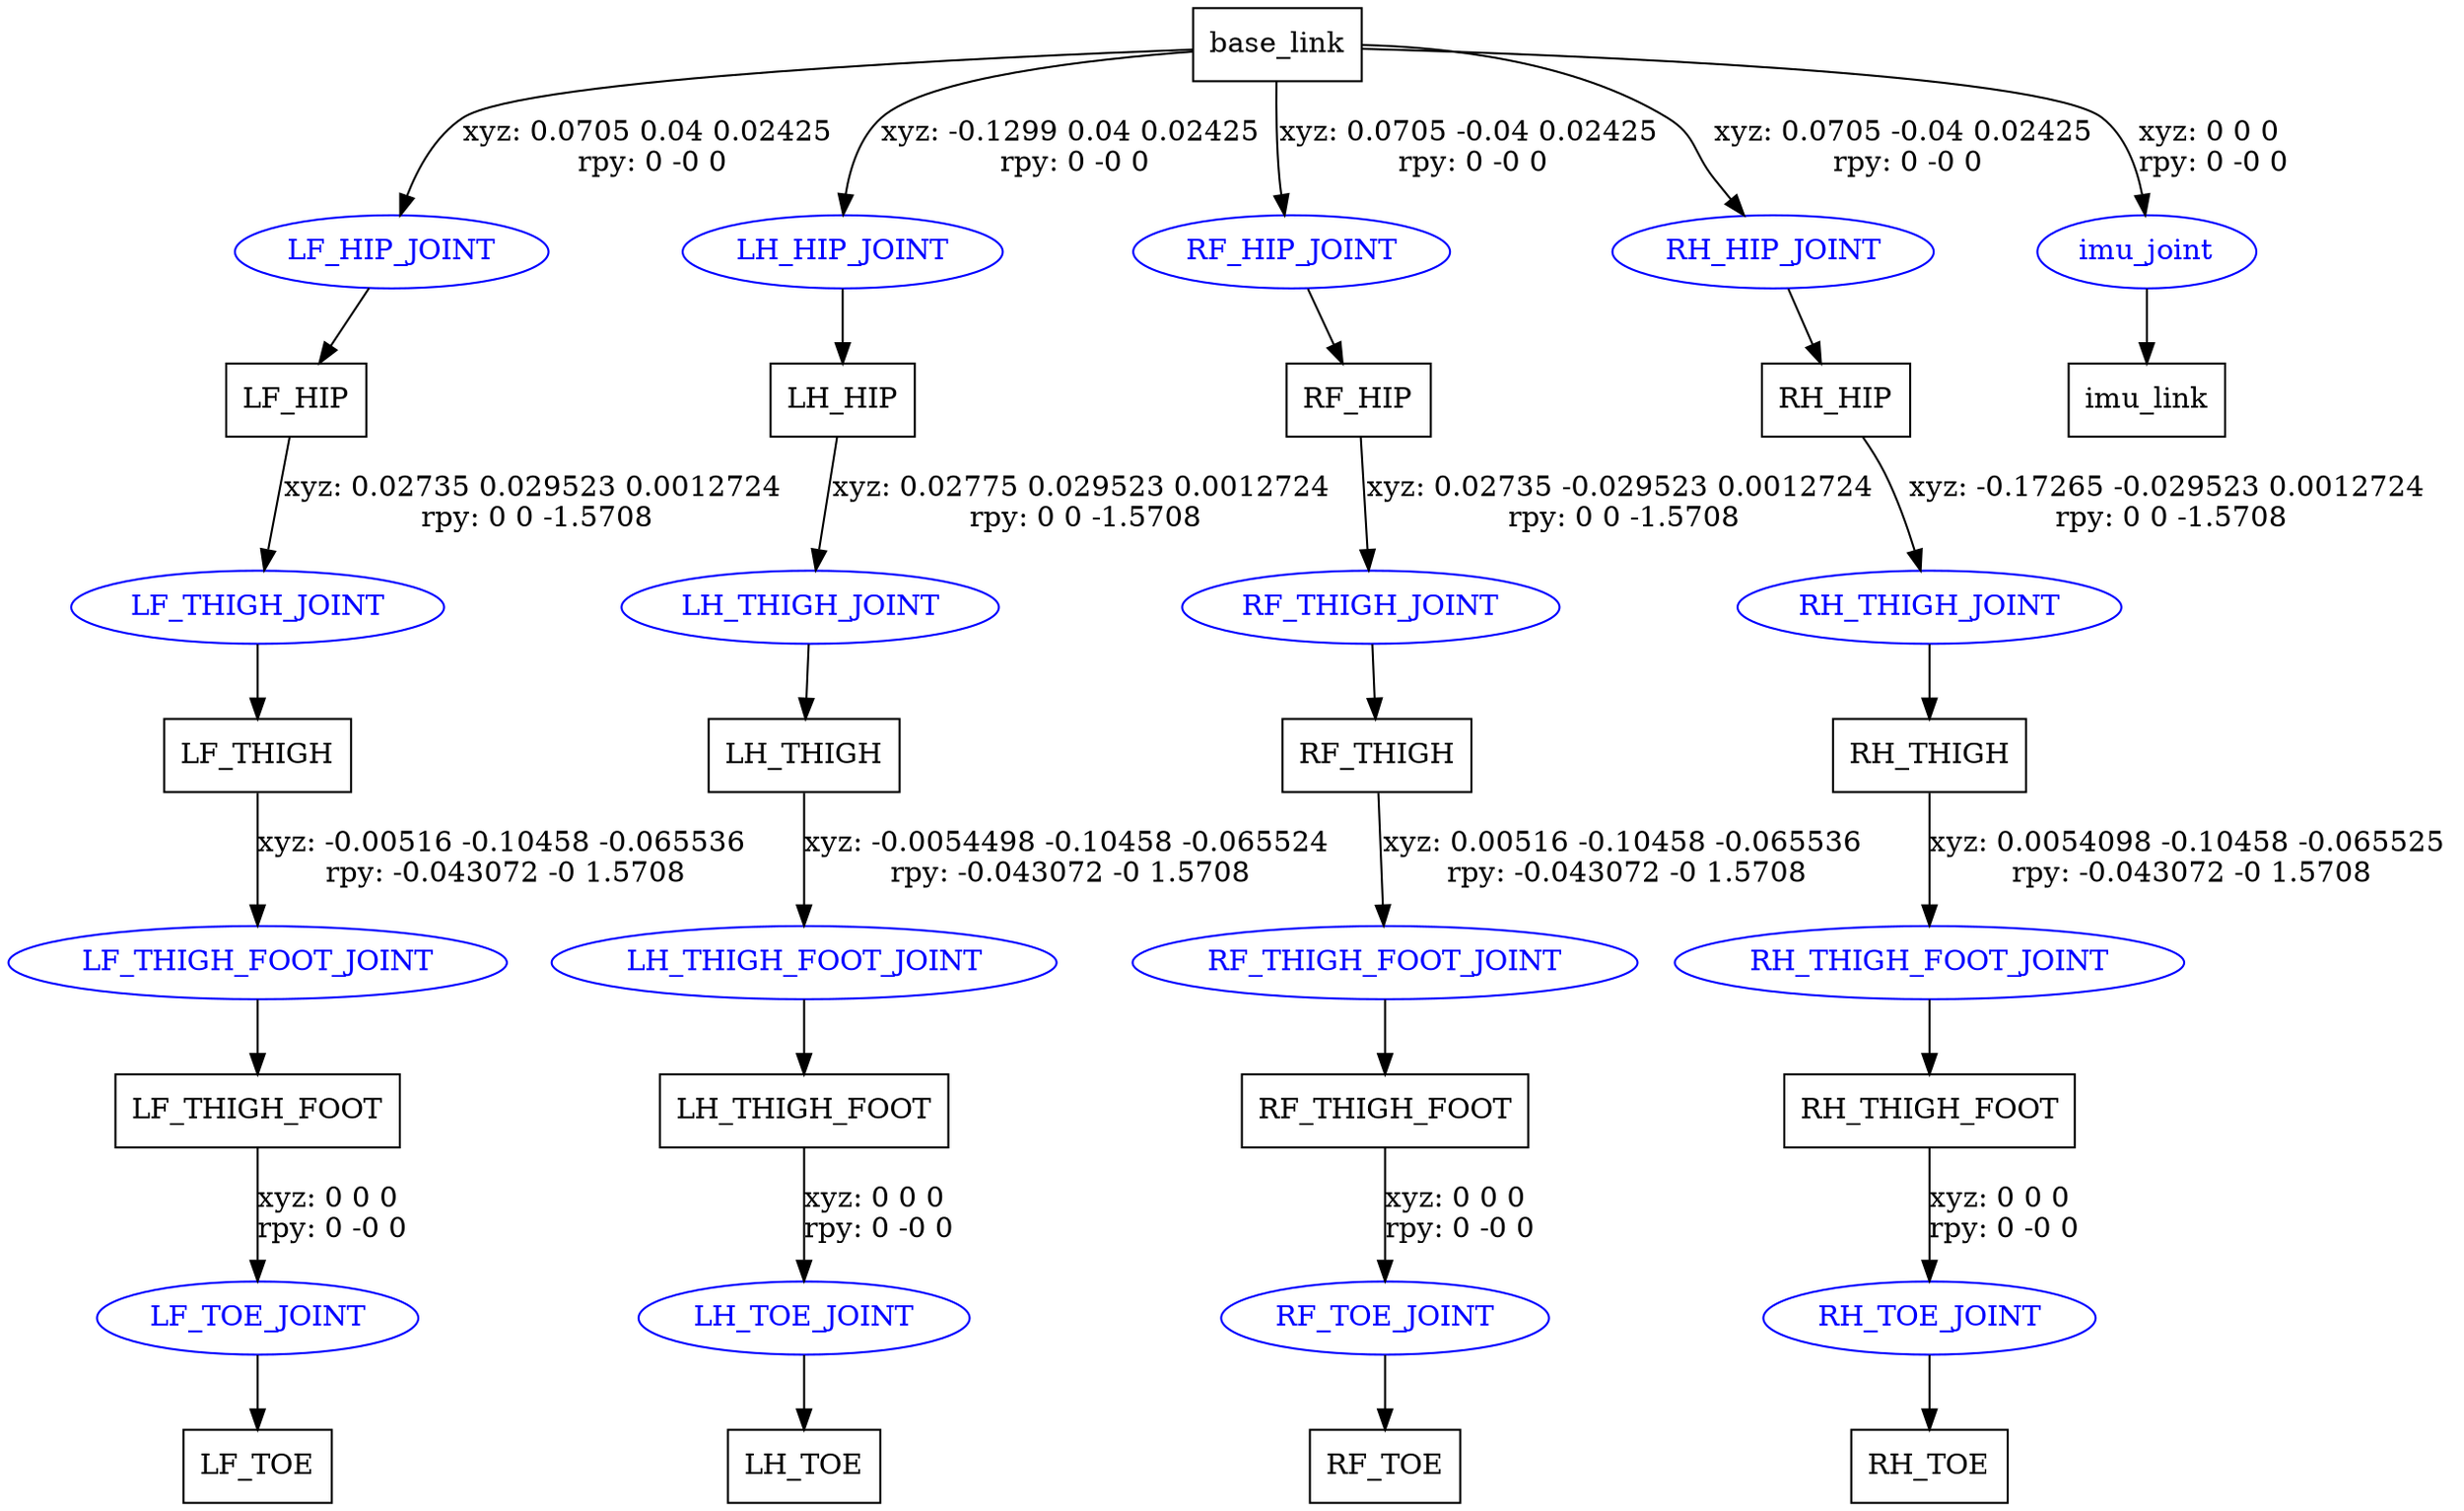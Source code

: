 digraph G {
node [shape=box];
"base_link" [label="base_link"];
"LF_HIP" [label="LF_HIP"];
"LF_THIGH" [label="LF_THIGH"];
"LF_THIGH_FOOT" [label="LF_THIGH_FOOT"];
"LF_TOE" [label="LF_TOE"];
"LH_HIP" [label="LH_HIP"];
"LH_THIGH" [label="LH_THIGH"];
"LH_THIGH_FOOT" [label="LH_THIGH_FOOT"];
"LH_TOE" [label="LH_TOE"];
"RF_HIP" [label="RF_HIP"];
"RF_THIGH" [label="RF_THIGH"];
"RF_THIGH_FOOT" [label="RF_THIGH_FOOT"];
"RF_TOE" [label="RF_TOE"];
"RH_HIP" [label="RH_HIP"];
"RH_THIGH" [label="RH_THIGH"];
"RH_THIGH_FOOT" [label="RH_THIGH_FOOT"];
"RH_TOE" [label="RH_TOE"];
"imu_link" [label="imu_link"];
node [shape=ellipse, color=blue, fontcolor=blue];
"base_link" -> "LF_HIP_JOINT" [label="xyz: 0.0705 0.04 0.02425 \nrpy: 0 -0 0"]
"LF_HIP_JOINT" -> "LF_HIP"
"LF_HIP" -> "LF_THIGH_JOINT" [label="xyz: 0.02735 0.029523 0.0012724 \nrpy: 0 0 -1.5708"]
"LF_THIGH_JOINT" -> "LF_THIGH"
"LF_THIGH" -> "LF_THIGH_FOOT_JOINT" [label="xyz: -0.00516 -0.10458 -0.065536 \nrpy: -0.043072 -0 1.5708"]
"LF_THIGH_FOOT_JOINT" -> "LF_THIGH_FOOT"
"LF_THIGH_FOOT" -> "LF_TOE_JOINT" [label="xyz: 0 0 0 \nrpy: 0 -0 0"]
"LF_TOE_JOINT" -> "LF_TOE"
"base_link" -> "LH_HIP_JOINT" [label="xyz: -0.1299 0.04 0.02425 \nrpy: 0 -0 0"]
"LH_HIP_JOINT" -> "LH_HIP"
"LH_HIP" -> "LH_THIGH_JOINT" [label="xyz: 0.02775 0.029523 0.0012724 \nrpy: 0 0 -1.5708"]
"LH_THIGH_JOINT" -> "LH_THIGH"
"LH_THIGH" -> "LH_THIGH_FOOT_JOINT" [label="xyz: -0.0054498 -0.10458 -0.065524 \nrpy: -0.043072 -0 1.5708"]
"LH_THIGH_FOOT_JOINT" -> "LH_THIGH_FOOT"
"LH_THIGH_FOOT" -> "LH_TOE_JOINT" [label="xyz: 0 0 0 \nrpy: 0 -0 0"]
"LH_TOE_JOINT" -> "LH_TOE"
"base_link" -> "RF_HIP_JOINT" [label="xyz: 0.0705 -0.04 0.02425 \nrpy: 0 -0 0"]
"RF_HIP_JOINT" -> "RF_HIP"
"RF_HIP" -> "RF_THIGH_JOINT" [label="xyz: 0.02735 -0.029523 0.0012724 \nrpy: 0 0 -1.5708"]
"RF_THIGH_JOINT" -> "RF_THIGH"
"RF_THIGH" -> "RF_THIGH_FOOT_JOINT" [label="xyz: 0.00516 -0.10458 -0.065536 \nrpy: -0.043072 -0 1.5708"]
"RF_THIGH_FOOT_JOINT" -> "RF_THIGH_FOOT"
"RF_THIGH_FOOT" -> "RF_TOE_JOINT" [label="xyz: 0 0 0 \nrpy: 0 -0 0"]
"RF_TOE_JOINT" -> "RF_TOE"
"base_link" -> "RH_HIP_JOINT" [label="xyz: 0.0705 -0.04 0.02425 \nrpy: 0 -0 0"]
"RH_HIP_JOINT" -> "RH_HIP"
"RH_HIP" -> "RH_THIGH_JOINT" [label="xyz: -0.17265 -0.029523 0.0012724 \nrpy: 0 0 -1.5708"]
"RH_THIGH_JOINT" -> "RH_THIGH"
"RH_THIGH" -> "RH_THIGH_FOOT_JOINT" [label="xyz: 0.0054098 -0.10458 -0.065525 \nrpy: -0.043072 -0 1.5708"]
"RH_THIGH_FOOT_JOINT" -> "RH_THIGH_FOOT"
"RH_THIGH_FOOT" -> "RH_TOE_JOINT" [label="xyz: 0 0 0 \nrpy: 0 -0 0"]
"RH_TOE_JOINT" -> "RH_TOE"
"base_link" -> "imu_joint" [label="xyz: 0 0 0 \nrpy: 0 -0 0"]
"imu_joint" -> "imu_link"
}
